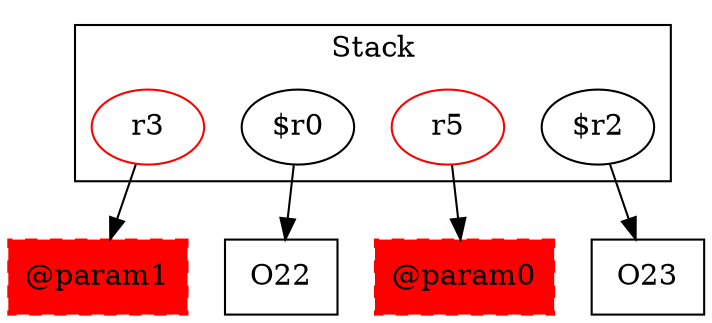 digraph sample {
  rankDir="LR";
  subgraph cluster_0 {
    label="Stack"
    "r3"; "$r0"; "r5"; "$r2"; 
  }
  "r3" -> { "@param1"[shape=box]};
  "$r0" -> { O22[shape=box]};
  "r5" -> { "@param0"[shape=box]};
  "$r2" -> { O23[shape=box]};
  "@param1"[shape=box, style="filled,dashed"];
  "@param0"[shape=box, style="filled,dashed"];
  r3[color="red"];
  r5[color="red"];
  "@param1"[color="red"];
  "@param0"[color="red"];
}
